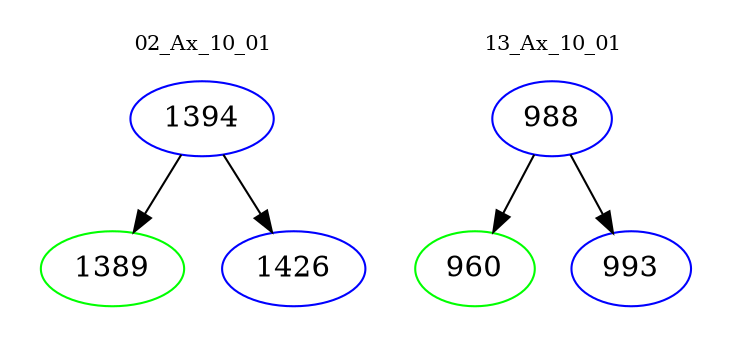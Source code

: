 digraph{
subgraph cluster_0 {
color = white
label = "02_Ax_10_01";
fontsize=10;
T0_1394 [label="1394", color="blue"]
T0_1394 -> T0_1389 [color="black"]
T0_1389 [label="1389", color="green"]
T0_1394 -> T0_1426 [color="black"]
T0_1426 [label="1426", color="blue"]
}
subgraph cluster_1 {
color = white
label = "13_Ax_10_01";
fontsize=10;
T1_988 [label="988", color="blue"]
T1_988 -> T1_960 [color="black"]
T1_960 [label="960", color="green"]
T1_988 -> T1_993 [color="black"]
T1_993 [label="993", color="blue"]
}
}
